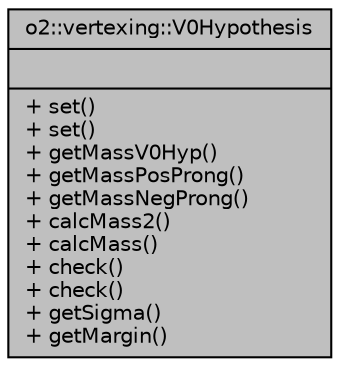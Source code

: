 digraph "o2::vertexing::V0Hypothesis"
{
 // INTERACTIVE_SVG=YES
  bgcolor="transparent";
  edge [fontname="Helvetica",fontsize="10",labelfontname="Helvetica",labelfontsize="10"];
  node [fontname="Helvetica",fontsize="10",shape=record];
  Node1 [label="{o2::vertexing::V0Hypothesis\n||+ set()\l+ set()\l+ getMassV0Hyp()\l+ getMassPosProng()\l+ getMassNegProng()\l+ calcMass2()\l+ calcMass()\l+ check()\l+ check()\l+ getSigma()\l+ getMargin()\l}",height=0.2,width=0.4,color="black", fillcolor="grey75", style="filled", fontcolor="black"];
}
